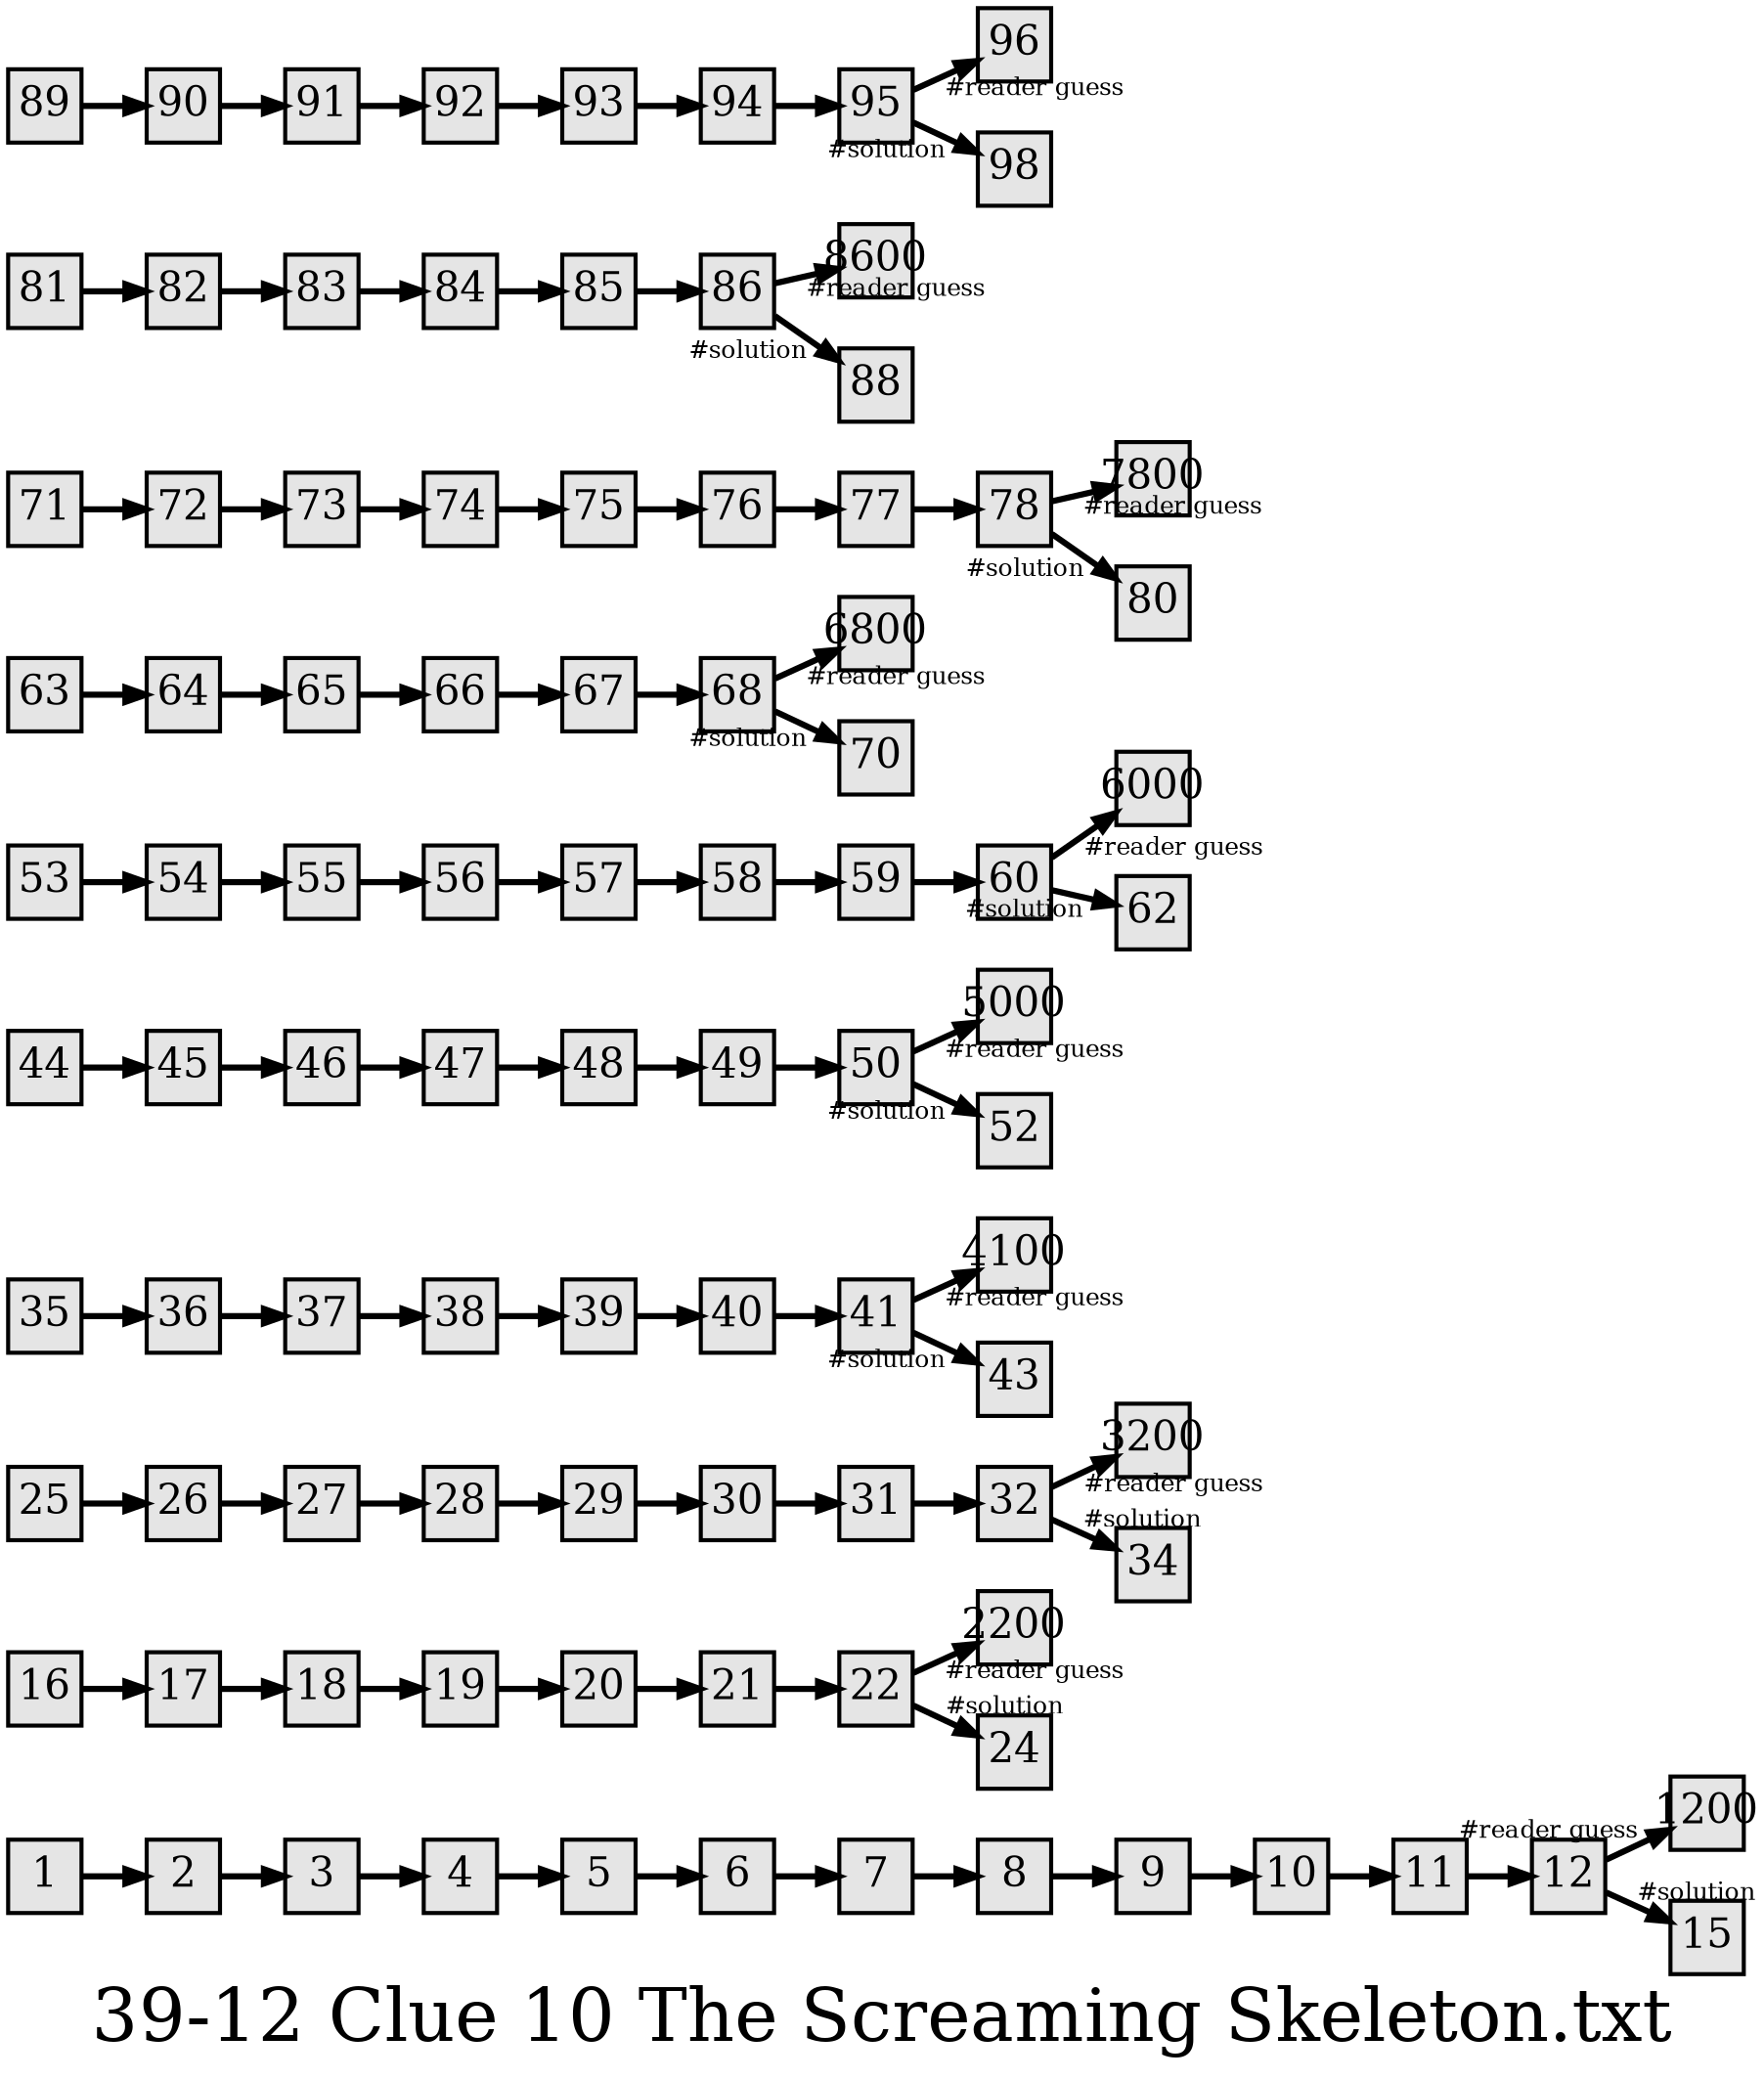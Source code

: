 digraph g{
  graph [ label="39-12 Clue 10 The Screaming Skeleton.txt" rankdir=LR, ordering=out, fontsize=36, nodesep="0.35", ranksep="0.45"];
  node  [shape=rect, penwidth=2, fontsize=20, style=filled, fillcolor=grey90, margin="0,0", labelfloat=true, regular=true, fixedsize=true];
  edge  [labelfloat=true, penwidth=3, fontsize=12];
  1 -> 2;
  2 -> 3;
  3 -> 4;
  4 -> 5;
  5 -> 6;
  6 -> 7;
  7 -> 8;
  8 -> 9;
  9 -> 10;
  10 -> 11;
  11 -> 12;
  12 -> 1200	[ xlabel="#reader guess" ];
  12 -> 15	[ xlabel="#solution" ];
  16 -> 17;
  17 -> 18;
  18 -> 19;
  19 -> 20;
  20 -> 21;
  21 -> 22;
  22 -> 2200	[ xlabel="#reader guess" ];
  22 -> 24	[ xlabel="#solution" ];
  25 -> 26;
  26 -> 27;
  27 -> 28;
  28 -> 29;
  29 -> 30;
  30 -> 31;
  31 -> 32;
  32 -> 3200	[ xlabel="#reader guess" ];
  32 -> 34	[ xlabel="#solution" ];
  35 -> 36;
  36 -> 37;
  37 -> 38;
  38 -> 39;
  39 -> 40;
  40 -> 41;
  41 -> 4100	[ xlabel="#reader guess" ];
  41 -> 43	[ xlabel="#solution" ];
  44 -> 45;
  45 -> 46;
  46 -> 47;
  47 -> 48;
  48 -> 49;
  49 -> 50;
  50 -> 5000	[ xlabel="#reader guess" ];
  50 -> 52	[ xlabel="#solution" ];
  53 -> 54;
  54 -> 55;
  55 -> 56;
  56 -> 57;
  57 -> 58;
  58 -> 59;
  59 -> 60;
  60 -> 6000	[ xlabel="#reader guess" ];
  60 -> 62	[ xlabel="#solution" ];
  63 -> 64;
  64 -> 65;
  65 -> 66;
  66 -> 67;
  67 -> 68;
  68 -> 6800	[ xlabel="#reader guess" ];
  68 -> 70	[ xlabel="#solution" ];
  71 -> 72;
  72 -> 73;
  73 -> 74;
  74 -> 75;
  75 -> 76;
  76 -> 77;
  77 -> 78;
  78 -> 7800	[ xlabel="#reader guess" ];
  78 -> 80	[ xlabel="#solution" ];
  81 -> 82;
  82 -> 83;
  83 -> 84;
  84 -> 85;
  85 -> 86;
  86 -> 8600	[ xlabel="#reader guess" ];
  86 -> 88	[ xlabel="#solution" ];
  89 -> 90;
  90 -> 91;
  91 -> 92;
  92 -> 93;
  93 -> 94;
  94 -> 95;
  95 -> 96	[ xlabel="#reader guess" ];
  95 -> 98	[ xlabel="#solution" ];
}

